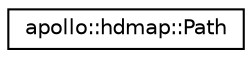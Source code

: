 digraph "Graphical Class Hierarchy"
{
  edge [fontname="Helvetica",fontsize="10",labelfontname="Helvetica",labelfontsize="10"];
  node [fontname="Helvetica",fontsize="10",shape=record];
  rankdir="LR";
  Node1 [label="apollo::hdmap::Path",height=0.2,width=0.4,color="black", fillcolor="white", style="filled",URL="$classapollo_1_1hdmap_1_1Path.html"];
}
